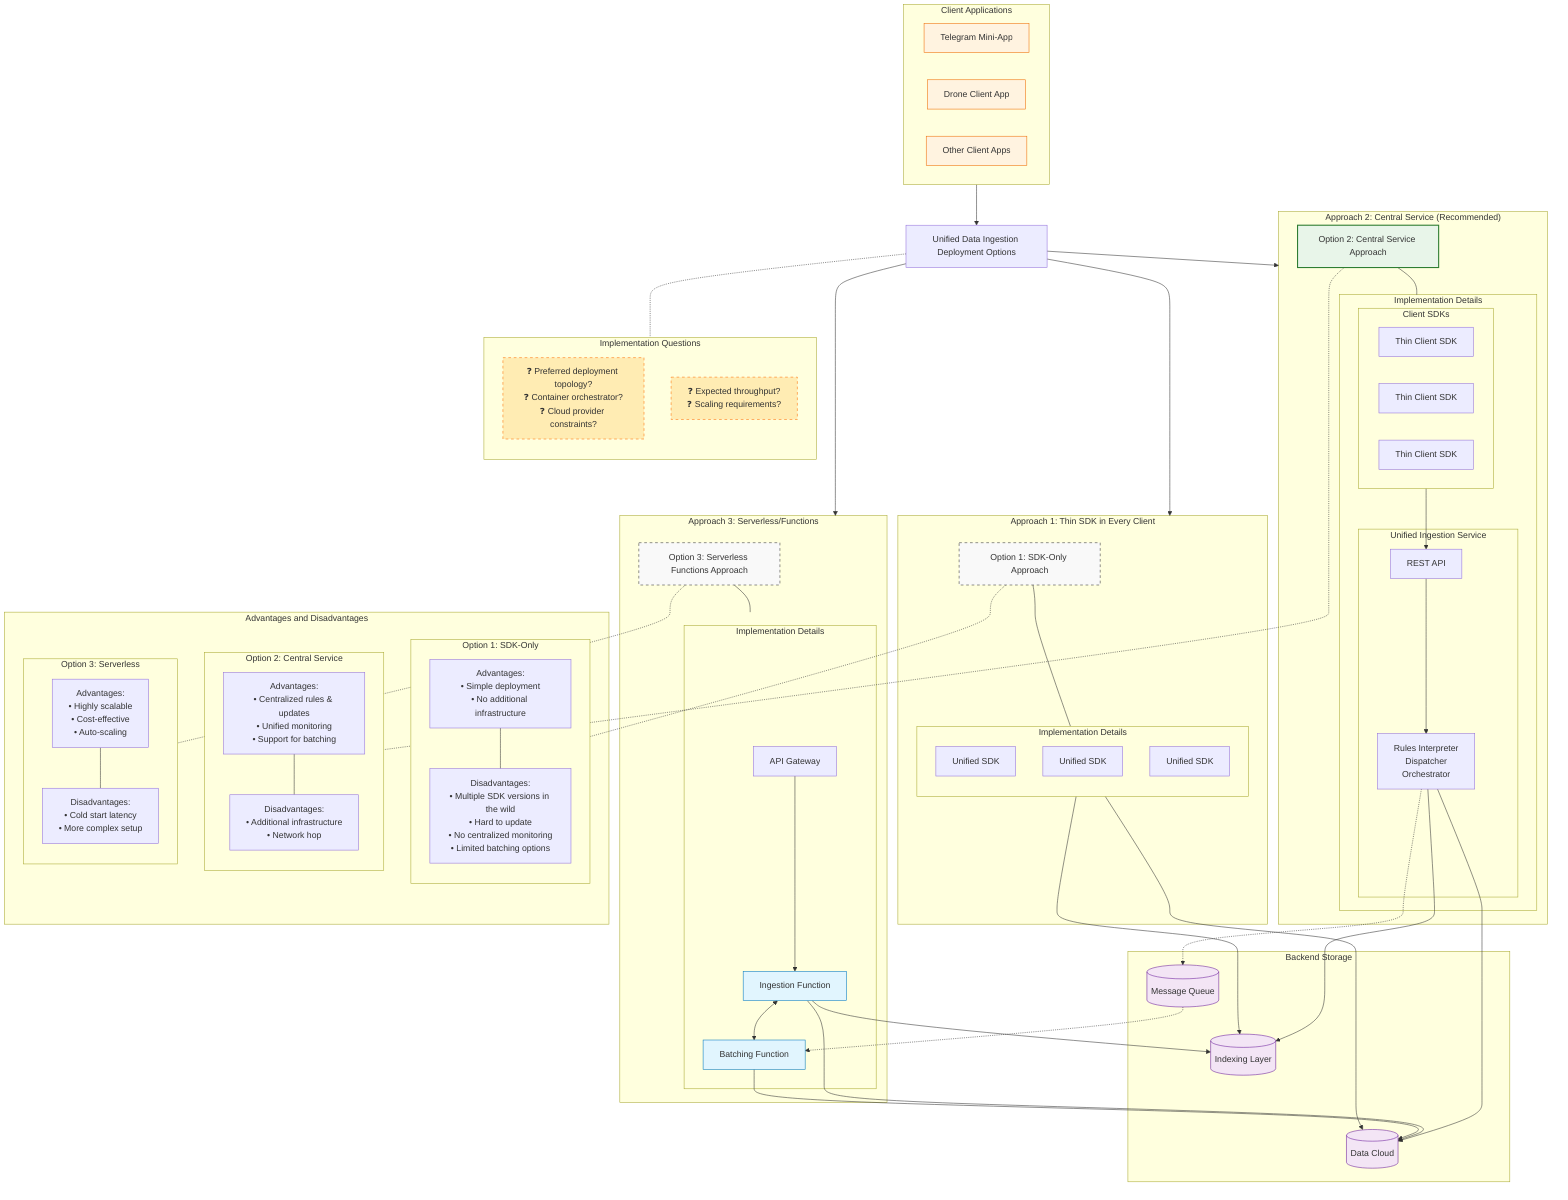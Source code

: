 flowchart TD
    classDef container fill:#e8f5e9,stroke:#2e7d32,stroke-width:1px
    classDef function fill:#e1f5fe,stroke:#0277bd,stroke-width:1px
    classDef client fill:#fff3e0,stroke:#ef6c00,stroke-width:1px
    classDef storage fill:#f3e5f5,stroke:#6a1b9a,stroke-width:1px
    classDef option fill:#f9f9f9,stroke:#333,stroke-width:1px,stroke-dasharray: 5 5
    classDef recommended fill:#e8f5e9,stroke:#2e7d32,stroke-width:2px
    classDef question fill:#ffecb3,stroke:#ff6f00,stroke-width:1px,stroke-dasharray: 5 5
    
    %% Main Entry Point
    DeploymentDecision[Unified Data Ingestion Deployment Options]
    
    %% Client Applications
    subgraph ClientApps["Client Applications"]
        direction LR
        TelegramApp[Telegram Mini-App]:::client
        DroneApp[Drone Client App]:::client
        OtherClients[Other Client Apps]:::client
    end
    
    %% Connect Clients to Decision Node
    ClientApps --> DeploymentDecision
    
    %% Decision flows to options
    DeploymentDecision --> Option1Approach
    DeploymentDecision --> Option2Approach
    DeploymentDecision --> Option3Approach
    
    %% Option 1: SDK-Only Approach
    subgraph Option1Approach["Approach 1: Thin SDK in Every Client"]
        direction TB
        Option1["Option 1: SDK-Only Approach"]:::option
        
        subgraph Option1Detail["Implementation Details"]
            direction TB
            SDK1[Unified SDK]
            SDK2[Unified SDK]
            SDK3[Unified SDK]
        end
        
        Option1 --- Option1Detail
    end
    
    %% Option 2: Central Service Approach (Recommended)
    subgraph Option2Approach["Approach 2: Central Service (Recommended)"]
        direction TB
        Option2["Option 2: Central Service Approach"]:::recommended
        
        subgraph Option2Detail["Implementation Details"]
            direction TB
            subgraph UnifiedService["Unified Ingestion Service"]
                direction TB
                ServiceAPI[REST API]
                ServiceComponents[Rules Interpreter<br>Dispatcher<br>Orchestrator]
                ServiceAPI --> ServiceComponents
            end
            
            subgraph ClientSDKs["Client SDKs"]
                direction LR
                ThinSDK1[Thin Client SDK]
                ThinSDK2[Thin Client SDK]
                ThinSDK3[Thin Client SDK]
            end
            
            ClientSDKs --> ServiceAPI
        end
        
        Option2 --- Option2Detail
    end
    
    %% Option 3: Serverless Approach
    subgraph Option3Approach["Approach 3: Serverless/Functions"]
        direction TB
        Option3["Option 3: Serverless Functions Approach"]:::option
        
        subgraph Option3Detail["Implementation Details"]
            direction TB
            APIGateway[API Gateway]
            IngestionFunction[Ingestion Function]:::function
            BatchingFunction[Batching Function]:::function
            
            APIGateway --> IngestionFunction
            IngestionFunction <--> BatchingFunction
        end
        
        Option3 --- Option3Detail
    end
    
    %% Data Storage Components
    subgraph Storage["Backend Storage"]
        direction LR
        DataCloud[(Data Cloud)]:::storage
        IndexingLayer[(Indexing Layer)]:::storage
        Queue[(Message Queue)]:::storage
    end
    
    %% Backend Connections
    Option1Detail --> DataCloud & IndexingLayer
    ServiceComponents --> DataCloud & IndexingLayer
    IngestionFunction --> DataCloud & IndexingLayer
    BatchingFunction --> DataCloud
    
    %% Queue Connections (for batching)
    ServiceComponents -.-> Queue
    Queue -.-> BatchingFunction
    
    %% Pros and Cons
    subgraph ProsCons["Advantages and Disadvantages"]
        direction TB
        
        subgraph Option1ProsCons["Option 1: SDK-Only"]
            direction TB
            Option1Pros["Advantages:<br>• Simple deployment<br>• No additional infrastructure"]
            Option1Cons["Disadvantages:<br>• Multiple SDK versions in the wild<br>• Hard to update<br>• No centralized monitoring<br>• Limited batching options"]
            Option1Pros --- Option1Cons
        end
        
        subgraph Option2ProsCons["Option 2: Central Service"]
            direction TB
            Option2Pros["Advantages:<br>• Centralized rules & updates<br>• Unified monitoring<br>• Support for batching"]
            Option2Cons["Disadvantages:<br>• Additional infrastructure<br>• Network hop"]
            Option2Pros --- Option2Cons
        end
        
        subgraph Option3ProsCons["Option 3: Serverless"]
            direction TB
            Option3Pros["Advantages:<br>• Highly scalable<br>• Cost-effective<br>• Auto-scaling"]
            Option3Cons["Disadvantages:<br>• Cold start latency<br>• More complex setup"]
            Option3Pros --- Option3Cons
        end
    end
    
    %% Connect Options to their Pros/Cons
    Option1 -.- Option1ProsCons
    Option2 -.- Option2ProsCons
    Option3 -.- Option3ProsCons
    
    %% Questions
    subgraph Questions["Implementation Questions"]
        direction TB
        DeploymentQ["❓ Preferred deployment topology?<br>❓ Container orchestrator?<br>❓ Cloud provider constraints?"]:::question
        ScaleQ["❓ Expected throughput?<br>❓ Scaling requirements?"]:::question
    end
    
    %% Position Questions
    DeploymentDecision -.- Questions